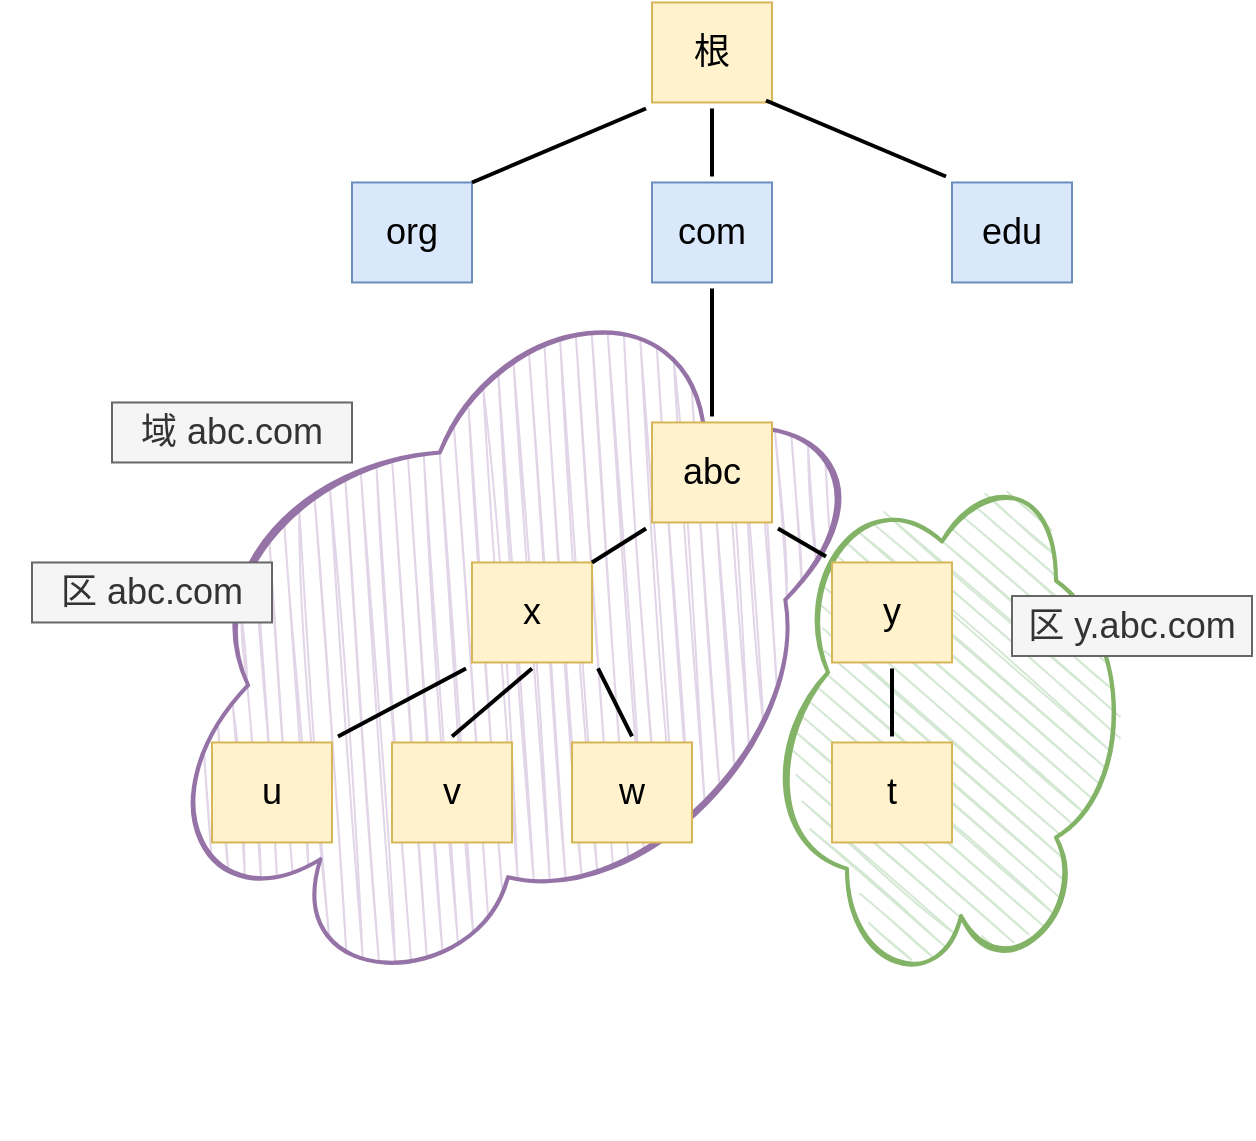 <mxfile version="16.5.1" type="device"><diagram id="42LmRdA96BZJDv3_NLHZ" name="第 1 页"><mxGraphModel dx="1106" dy="876" grid="1" gridSize="10" guides="1" tooltips="1" connect="1" arrows="1" fold="1" page="1" pageScale="1" pageWidth="827" pageHeight="1169" math="0" shadow="0"><root><mxCell id="0"/><mxCell id="1" parent="0"/><mxCell id="wK5si54-ReJSX1cMluoo-53" value="" style="ellipse;shape=cloud;whiteSpace=wrap;html=1;fontSize=18;strokeWidth=2;sketch=1;rotation=-180;direction=south;fillColor=#d5e8d4;strokeColor=#82b366;" parent="1" vertex="1"><mxGeometry x="1140" y="430" width="190" height="261.88" as="geometry"/></mxCell><mxCell id="wK5si54-ReJSX1cMluoo-29" value="" style="ellipse;shape=cloud;whiteSpace=wrap;html=1;fontSize=18;strokeWidth=2;sketch=1;rotation=-45;fillColor=#e1d5e7;strokeColor=#9673a6;" parent="1" vertex="1"><mxGeometry x="810" y="370" width="400.27" height="290.4" as="geometry"/></mxCell><mxCell id="wK5si54-ReJSX1cMluoo-30" value="根" style="rounded=0;whiteSpace=wrap;html=1;fillColor=#fff2cc;strokeColor=#d6b656;strokeWidth=1;perimeterSpacing=3;fontSize=18;" parent="1" vertex="1"><mxGeometry x="1090" y="193.24" width="60" height="50" as="geometry"/></mxCell><mxCell id="wK5si54-ReJSX1cMluoo-31" value="org" style="rounded=0;whiteSpace=wrap;html=1;fillColor=#dae8fc;strokeColor=#6c8ebf;strokeWidth=1;perimeterSpacing=3;fontSize=18;" parent="1" vertex="1"><mxGeometry x="940" y="283.24" width="60" height="50" as="geometry"/></mxCell><mxCell id="wK5si54-ReJSX1cMluoo-32" value="com" style="rounded=0;whiteSpace=wrap;html=1;fillColor=#dae8fc;strokeColor=#6c8ebf;strokeWidth=1;perimeterSpacing=3;fontSize=18;" parent="1" vertex="1"><mxGeometry x="1090" y="283.24" width="60" height="50" as="geometry"/></mxCell><mxCell id="wK5si54-ReJSX1cMluoo-33" value="edu" style="rounded=0;whiteSpace=wrap;html=1;fillColor=#dae8fc;strokeColor=#6c8ebf;strokeWidth=1;perimeterSpacing=3;fontSize=18;" parent="1" vertex="1"><mxGeometry x="1240" y="283.24" width="60" height="50" as="geometry"/></mxCell><mxCell id="wK5si54-ReJSX1cMluoo-34" value="abc" style="rounded=0;whiteSpace=wrap;html=1;fillColor=#fff2cc;strokeColor=#d6b656;strokeWidth=1;perimeterSpacing=3;fontSize=18;" parent="1" vertex="1"><mxGeometry x="1090" y="403.24" width="60" height="50" as="geometry"/></mxCell><mxCell id="wK5si54-ReJSX1cMluoo-35" value="x" style="rounded=0;whiteSpace=wrap;html=1;fillColor=#fff2cc;strokeColor=#d6b656;strokeWidth=1;perimeterSpacing=3;fontSize=18;" parent="1" vertex="1"><mxGeometry x="1000" y="473.24" width="60" height="50" as="geometry"/></mxCell><mxCell id="wK5si54-ReJSX1cMluoo-36" value="y" style="rounded=0;whiteSpace=wrap;html=1;fillColor=#fff2cc;strokeColor=#d6b656;strokeWidth=1;perimeterSpacing=3;fontSize=18;" parent="1" vertex="1"><mxGeometry x="1180" y="473.24" width="60" height="50" as="geometry"/></mxCell><mxCell id="wK5si54-ReJSX1cMluoo-37" value="t" style="rounded=0;whiteSpace=wrap;html=1;fillColor=#fff2cc;strokeColor=#d6b656;strokeWidth=1;perimeterSpacing=3;fontSize=18;" parent="1" vertex="1"><mxGeometry x="1180" y="563.24" width="60" height="50" as="geometry"/></mxCell><mxCell id="wK5si54-ReJSX1cMluoo-38" value="u" style="rounded=0;whiteSpace=wrap;html=1;fillColor=#fff2cc;strokeColor=#d6b656;strokeWidth=1;perimeterSpacing=3;fontSize=18;" parent="1" vertex="1"><mxGeometry x="870" y="563.24" width="60" height="50" as="geometry"/></mxCell><mxCell id="wK5si54-ReJSX1cMluoo-39" value="v" style="rounded=0;whiteSpace=wrap;html=1;fillColor=#fff2cc;strokeColor=#d6b656;strokeWidth=1;perimeterSpacing=3;fontSize=18;" parent="1" vertex="1"><mxGeometry x="960" y="563.24" width="60" height="50" as="geometry"/></mxCell><mxCell id="wK5si54-ReJSX1cMluoo-40" value="w" style="rounded=0;whiteSpace=wrap;html=1;fillColor=#fff2cc;strokeColor=#d6b656;strokeWidth=1;perimeterSpacing=3;fontSize=18;" parent="1" vertex="1"><mxGeometry x="1050" y="563.24" width="60" height="50" as="geometry"/></mxCell><mxCell id="wK5si54-ReJSX1cMluoo-41" value="" style="endArrow=none;html=1;rounded=0;fontSize=18;exitX=0.5;exitY=1;exitDx=0;exitDy=0;strokeWidth=2;" parent="1" source="wK5si54-ReJSX1cMluoo-36" target="wK5si54-ReJSX1cMluoo-37" edge="1"><mxGeometry width="50" height="50" relative="1" as="geometry"><mxPoint x="1420" y="533.907" as="sourcePoint"/><mxPoint x="1420" y="552.573" as="targetPoint"/></mxGeometry></mxCell><mxCell id="wK5si54-ReJSX1cMluoo-42" value="" style="endArrow=none;html=1;rounded=0;fontSize=18;entryX=0;entryY=1;entryDx=0;entryDy=0;strokeWidth=2;" parent="1" target="wK5si54-ReJSX1cMluoo-30" edge="1"><mxGeometry width="50" height="50" relative="1" as="geometry"><mxPoint x="1000" y="283.24" as="sourcePoint"/><mxPoint x="880" y="293.24" as="targetPoint"/></mxGeometry></mxCell><mxCell id="wK5si54-ReJSX1cMluoo-43" value="" style="endArrow=none;html=1;rounded=0;fontSize=18;entryX=0.5;entryY=1;entryDx=0;entryDy=0;strokeWidth=2;" parent="1" source="wK5si54-ReJSX1cMluoo-32" target="wK5si54-ReJSX1cMluoo-30" edge="1"><mxGeometry width="50" height="50" relative="1" as="geometry"><mxPoint x="1010" y="293.24" as="sourcePoint"/><mxPoint x="1097" y="256.24" as="targetPoint"/></mxGeometry></mxCell><mxCell id="wK5si54-ReJSX1cMluoo-44" value="" style="endArrow=none;html=1;rounded=0;fontSize=18;entryX=0.909;entryY=0.929;entryDx=0;entryDy=0;entryPerimeter=0;exitX=0;exitY=0;exitDx=0;exitDy=0;strokeWidth=2;" parent="1" source="wK5si54-ReJSX1cMluoo-33" target="wK5si54-ReJSX1cMluoo-30" edge="1"><mxGeometry width="50" height="50" relative="1" as="geometry"><mxPoint x="1130" y="290.24" as="sourcePoint"/><mxPoint x="1130" y="256.24" as="targetPoint"/></mxGeometry></mxCell><mxCell id="wK5si54-ReJSX1cMluoo-45" value="" style="endArrow=none;html=1;rounded=0;fontSize=18;entryX=0.5;entryY=1;entryDx=0;entryDy=0;exitX=0.5;exitY=0;exitDx=0;exitDy=0;strokeWidth=2;" parent="1" source="wK5si54-ReJSX1cMluoo-34" target="wK5si54-ReJSX1cMluoo-32" edge="1"><mxGeometry width="50" height="50" relative="1" as="geometry"><mxPoint x="1247" y="290.24" as="sourcePoint"/><mxPoint x="1156.994" y="252.264" as="targetPoint"/></mxGeometry></mxCell><mxCell id="wK5si54-ReJSX1cMluoo-46" value="" style="endArrow=none;html=1;rounded=0;fontSize=18;exitX=0;exitY=1;exitDx=0;exitDy=0;strokeWidth=2;" parent="1" source="wK5si54-ReJSX1cMluoo-34" edge="1"><mxGeometry width="50" height="50" relative="1" as="geometry"><mxPoint x="1002.862" y="433.24" as="sourcePoint"/><mxPoint x="1060" y="473.24" as="targetPoint"/></mxGeometry></mxCell><mxCell id="wK5si54-ReJSX1cMluoo-47" value="" style="endArrow=none;html=1;rounded=0;fontSize=18;entryX=0;entryY=0;entryDx=0;entryDy=0;exitX=1;exitY=1;exitDx=0;exitDy=0;strokeWidth=2;" parent="1" source="wK5si54-ReJSX1cMluoo-34" target="wK5si54-ReJSX1cMluoo-36" edge="1"><mxGeometry width="50" height="50" relative="1" as="geometry"><mxPoint x="1097" y="456.24" as="sourcePoint"/><mxPoint x="1068.974" y="488.248" as="targetPoint"/></mxGeometry></mxCell><mxCell id="wK5si54-ReJSX1cMluoo-48" value="" style="endArrow=none;html=1;rounded=0;fontSize=18;exitX=1;exitY=1;exitDx=0;exitDy=0;entryX=0.5;entryY=0;entryDx=0;entryDy=0;strokeWidth=2;" parent="1" source="wK5si54-ReJSX1cMluoo-35" target="wK5si54-ReJSX1cMluoo-40" edge="1"><mxGeometry width="50" height="50" relative="1" as="geometry"><mxPoint x="1097" y="456.24" as="sourcePoint"/><mxPoint x="1070" y="483.24" as="targetPoint"/></mxGeometry></mxCell><mxCell id="wK5si54-ReJSX1cMluoo-49" value="" style="endArrow=none;html=1;rounded=0;fontSize=18;exitX=0.5;exitY=1;exitDx=0;exitDy=0;entryX=0.5;entryY=0;entryDx=0;entryDy=0;strokeWidth=2;" parent="1" source="wK5si54-ReJSX1cMluoo-35" target="wK5si54-ReJSX1cMluoo-39" edge="1"><mxGeometry width="50" height="50" relative="1" as="geometry"><mxPoint x="1073" y="536.24" as="sourcePoint"/><mxPoint x="1090" y="570.24" as="targetPoint"/></mxGeometry></mxCell><mxCell id="wK5si54-ReJSX1cMluoo-50" value="" style="endArrow=none;html=1;rounded=0;fontSize=18;exitX=0;exitY=1;exitDx=0;exitDy=0;entryX=1;entryY=0;entryDx=0;entryDy=0;strokeWidth=2;" parent="1" source="wK5si54-ReJSX1cMluoo-35" target="wK5si54-ReJSX1cMluoo-38" edge="1"><mxGeometry width="50" height="50" relative="1" as="geometry"><mxPoint x="1040" y="536.24" as="sourcePoint"/><mxPoint x="1000" y="570.24" as="targetPoint"/></mxGeometry></mxCell><mxCell id="wK5si54-ReJSX1cMluoo-51" value="域 abc.com" style="rounded=0;whiteSpace=wrap;html=1;fontSize=18;strokeWidth=1;fillColor=#f5f5f5;fontColor=#333333;strokeColor=#666666;" parent="1" vertex="1"><mxGeometry x="820" y="393.24" width="120" height="30" as="geometry"/></mxCell><mxCell id="wK5si54-ReJSX1cMluoo-52" value="区 abc.com" style="rounded=0;whiteSpace=wrap;html=1;fontSize=18;strokeWidth=1;fillColor=#f5f5f5;fontColor=#333333;strokeColor=#666666;" parent="1" vertex="1"><mxGeometry x="780" y="473.24" width="120" height="30" as="geometry"/></mxCell><mxCell id="wK5si54-ReJSX1cMluoo-54" value="区 y.abc.com" style="rounded=0;whiteSpace=wrap;html=1;fontSize=18;strokeWidth=1;fillColor=#f5f5f5;fontColor=#333333;strokeColor=#666666;" parent="1" vertex="1"><mxGeometry x="1270" y="490" width="120" height="30" as="geometry"/></mxCell></root></mxGraphModel></diagram></mxfile>